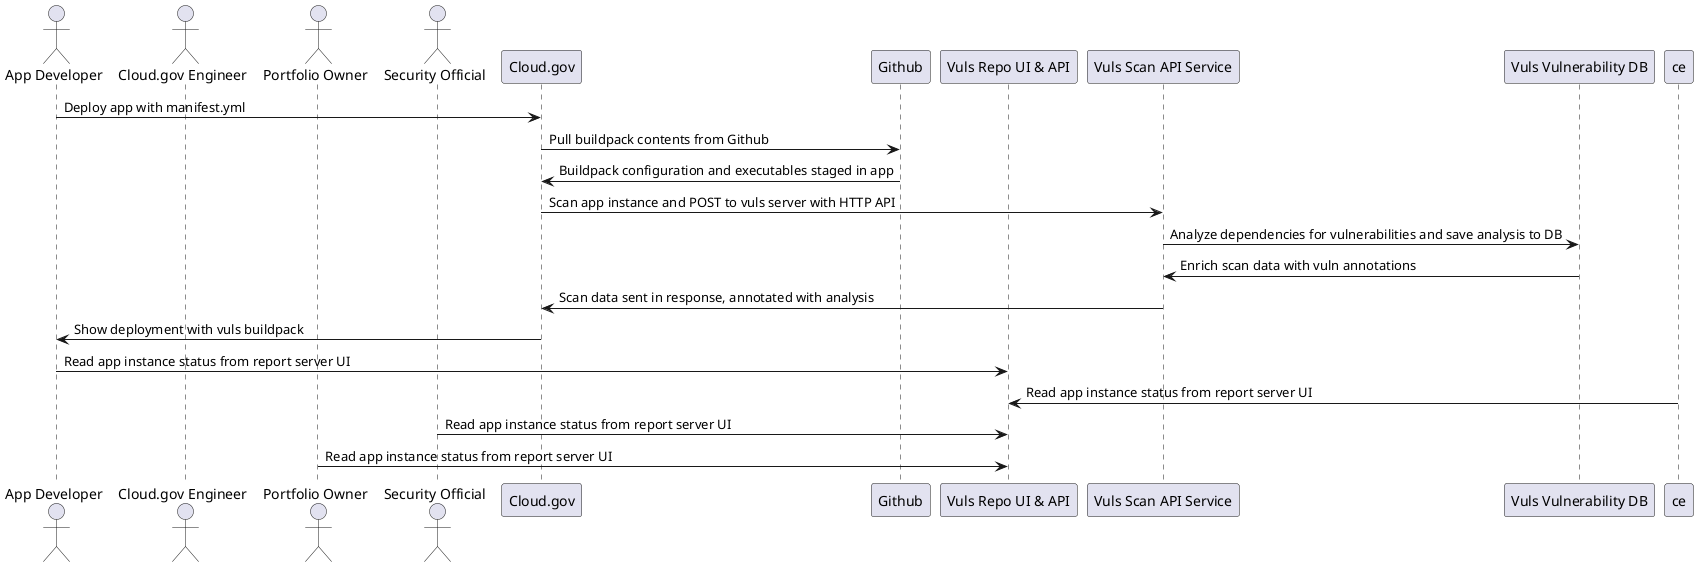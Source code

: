 @startuml
actor "App Developer" as dev
actor "Cloud.gov Engineer" as ceng
actor "Portfolio Owner" as po
actor "Security Official" as so
participant Cloud.gov as cg
participant Github as gh
participant "Vuls Repo UI & API" as vso
participant "Vuls Scan API Service" as vsa
participant "Vuls Vulnerability DB" as vdb


dev->cg: Deploy app with manifest.yml
cg->gh: Pull buildpack contents from Github
gh->cg: Buildpack configuration and executables staged in app
cg->vsa: Scan app instance and POST to vuls server with HTTP API
vsa->vdb: Analyze dependencies for vulnerabilities and save analysis to DB
vdb->vsa: Enrich scan data with vuln annotations
vsa->cg: Scan data sent in response, annotated with analysis
cg->dev: Show deployment with vuls buildpack
dev->vso: Read app instance status from report server UI
ce->vso: Read app instance status from report server UI
so->vso: Read app instance status from report server UI
po->vso: Read app instance status from report server UI
@enduml
